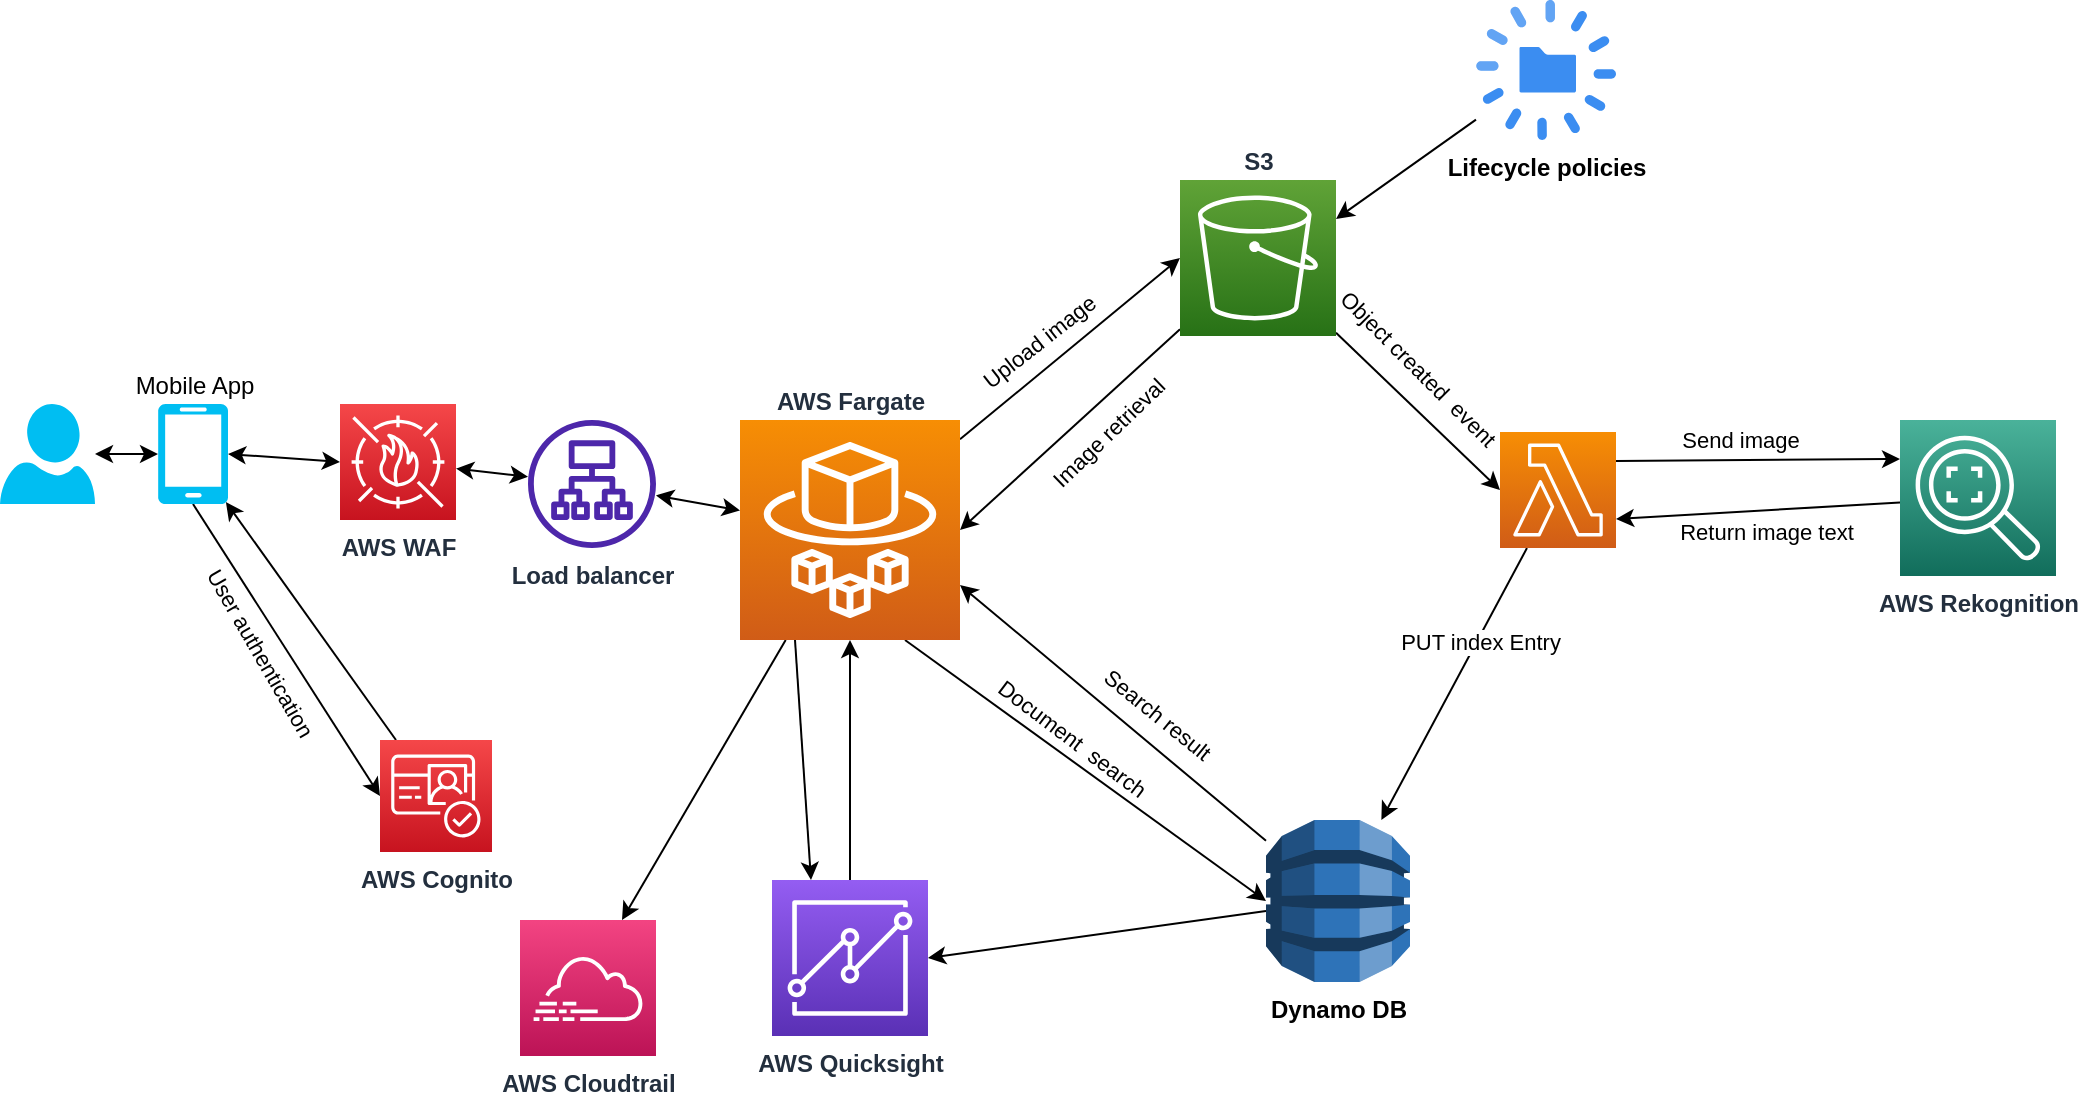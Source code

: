 <mxfile version="20.8.16" type="device"><diagram name="Página-1" id="AMEBn9qfUjpDFrSINwzG"><mxGraphModel dx="1050" dy="621" grid="1" gridSize="10" guides="1" tooltips="1" connect="1" arrows="1" fold="1" page="1" pageScale="1" pageWidth="1200" pageHeight="1920" math="0" shadow="0"><root><mxCell id="0"/><mxCell id="1" parent="0"/><mxCell id="KMcv78EYBifdaC1gh-78-13" style="edgeStyle=none;rounded=0;orthogonalLoop=1;jettySize=auto;html=1;entryX=0;entryY=0.5;entryDx=0;entryDy=0;entryPerimeter=0;startArrow=classic;startFill=1;" edge="1" parent="1" source="KMcv78EYBifdaC1gh-78-1" target="KMcv78EYBifdaC1gh-78-2"><mxGeometry relative="1" as="geometry"/></mxCell><mxCell id="KMcv78EYBifdaC1gh-78-1" value="" style="verticalLabelPosition=bottom;html=1;verticalAlign=top;align=center;strokeColor=none;fillColor=#00BEF2;shape=mxgraph.azure.user;" vertex="1" parent="1"><mxGeometry x="20" y="462" width="47.5" height="50" as="geometry"/></mxCell><mxCell id="KMcv78EYBifdaC1gh-78-6" style="edgeStyle=none;rounded=0;orthogonalLoop=1;jettySize=auto;html=1;entryX=0;entryY=0.5;entryDx=0;entryDy=0;entryPerimeter=0;exitX=0.5;exitY=1;exitDx=0;exitDy=0;exitPerimeter=0;labelPosition=center;verticalLabelPosition=top;align=center;verticalAlign=bottom;" edge="1" parent="1" source="KMcv78EYBifdaC1gh-78-2" target="KMcv78EYBifdaC1gh-78-5"><mxGeometry relative="1" as="geometry"/></mxCell><mxCell id="KMcv78EYBifdaC1gh-78-20" value="User authentication" style="edgeLabel;html=1;align=center;verticalAlign=middle;resizable=0;points=[];rotation=60;" vertex="1" connectable="0" parent="KMcv78EYBifdaC1gh-78-6"><mxGeometry x="-0.249" y="-2" relative="1" as="geometry"><mxPoint y="18" as="offset"/></mxGeometry></mxCell><mxCell id="KMcv78EYBifdaC1gh-78-2" value="Mobile App" style="verticalLabelPosition=top;html=1;verticalAlign=bottom;align=center;strokeColor=none;fillColor=#00BEF2;shape=mxgraph.azure.mobile;pointerEvents=1;labelPosition=center;" vertex="1" parent="1"><mxGeometry x="99" y="462" width="35" height="50" as="geometry"/></mxCell><mxCell id="KMcv78EYBifdaC1gh-78-10" style="edgeStyle=none;rounded=0;orthogonalLoop=1;jettySize=auto;html=1;entryX=0.97;entryY=0.98;entryDx=0;entryDy=0;entryPerimeter=0;" edge="1" parent="1" source="KMcv78EYBifdaC1gh-78-5" target="KMcv78EYBifdaC1gh-78-2"><mxGeometry relative="1" as="geometry"><mxPoint x="390" y="553" as="targetPoint"/></mxGeometry></mxCell><mxCell id="KMcv78EYBifdaC1gh-78-43" style="edgeStyle=none;rounded=0;orthogonalLoop=1;jettySize=auto;html=1;startArrow=none;startFill=0;endArrow=classic;endFill=1;entryX=0.25;entryY=0;entryDx=0;entryDy=0;entryPerimeter=0;exitX=0.25;exitY=1;exitDx=0;exitDy=0;exitPerimeter=0;" edge="1" parent="1" source="KMcv78EYBifdaC1gh-78-11" target="KMcv78EYBifdaC1gh-78-41"><mxGeometry relative="1" as="geometry"/></mxCell><mxCell id="KMcv78EYBifdaC1gh-78-5" value="&lt;b&gt;AWS Cognito&lt;/b&gt;" style="sketch=0;points=[[0,0,0],[0.25,0,0],[0.5,0,0],[0.75,0,0],[1,0,0],[0,1,0],[0.25,1,0],[0.5,1,0],[0.75,1,0],[1,1,0],[0,0.25,0],[0,0.5,0],[0,0.75,0],[1,0.25,0],[1,0.5,0],[1,0.75,0]];outlineConnect=0;fontColor=#232F3E;gradientColor=#F54749;gradientDirection=north;fillColor=#C7131F;strokeColor=#ffffff;dashed=0;verticalLabelPosition=bottom;verticalAlign=top;align=center;html=1;fontSize=12;fontStyle=0;aspect=fixed;shape=mxgraph.aws4.resourceIcon;resIcon=mxgraph.aws4.cognito;labelPosition=center;" vertex="1" parent="1"><mxGeometry x="210" y="630" width="56" height="56" as="geometry"/></mxCell><mxCell id="KMcv78EYBifdaC1gh-78-15" style="edgeStyle=none;rounded=0;orthogonalLoop=1;jettySize=auto;html=1;entryX=0;entryY=0.5;entryDx=0;entryDy=0;entryPerimeter=0;" edge="1" parent="1" source="KMcv78EYBifdaC1gh-78-11" target="KMcv78EYBifdaC1gh-78-12"><mxGeometry relative="1" as="geometry"/></mxCell><mxCell id="KMcv78EYBifdaC1gh-78-16" value="Upload image" style="edgeLabel;html=1;align=center;verticalAlign=middle;resizable=0;points=[];rotation=322;" vertex="1" connectable="0" parent="KMcv78EYBifdaC1gh-78-15"><mxGeometry x="0.481" y="4" relative="1" as="geometry"><mxPoint x="-40" y="21" as="offset"/></mxGeometry></mxCell><mxCell id="KMcv78EYBifdaC1gh-78-24" style="edgeStyle=none;rounded=0;orthogonalLoop=1;jettySize=auto;html=1;exitX=0.75;exitY=1;exitDx=0;exitDy=0;exitPerimeter=0;entryX=0;entryY=0.5;entryDx=0;entryDy=0;entryPerimeter=0;" edge="1" parent="1" source="KMcv78EYBifdaC1gh-78-11" target="KMcv78EYBifdaC1gh-78-21"><mxGeometry relative="1" as="geometry"/></mxCell><mxCell id="KMcv78EYBifdaC1gh-78-25" value="Document&amp;nbsp; search" style="edgeLabel;html=1;align=center;verticalAlign=middle;resizable=0;points=[];rotation=37;" vertex="1" connectable="0" parent="KMcv78EYBifdaC1gh-78-24"><mxGeometry x="-0.126" y="2" relative="1" as="geometry"><mxPoint x="3" y="-7" as="offset"/></mxGeometry></mxCell><mxCell id="KMcv78EYBifdaC1gh-78-40" style="edgeStyle=none;rounded=0;orthogonalLoop=1;jettySize=auto;html=1;entryX=1;entryY=0.5;entryDx=0;entryDy=0;entryPerimeter=0;startArrow=classic;startFill=1;exitX=0;exitY=0.5;exitDx=0;exitDy=0;exitPerimeter=0;" edge="1" parent="1" source="KMcv78EYBifdaC1gh-78-51" target="KMcv78EYBifdaC1gh-78-2"><mxGeometry relative="1" as="geometry"/></mxCell><mxCell id="KMcv78EYBifdaC1gh-78-48" style="edgeStyle=none;rounded=0;orthogonalLoop=1;jettySize=auto;html=1;entryX=0.75;entryY=0;entryDx=0;entryDy=0;entryPerimeter=0;startArrow=none;startFill=0;endArrow=classic;endFill=1;" edge="1" parent="1" source="KMcv78EYBifdaC1gh-78-11" target="KMcv78EYBifdaC1gh-78-47"><mxGeometry relative="1" as="geometry"/></mxCell><mxCell id="KMcv78EYBifdaC1gh-78-11" value="&lt;b&gt;AWS Fargate&lt;/b&gt;" style="sketch=0;points=[[0,0,0],[0.25,0,0],[0.5,0,0],[0.75,0,0],[1,0,0],[0,1,0],[0.25,1,0],[0.5,1,0],[0.75,1,0],[1,1,0],[0,0.25,0],[0,0.5,0],[0,0.75,0],[1,0.25,0],[1,0.5,0],[1,0.75,0]];outlineConnect=0;fontColor=#232F3E;gradientColor=#F78E04;gradientDirection=north;fillColor=#D05C17;strokeColor=#ffffff;dashed=0;verticalLabelPosition=top;verticalAlign=bottom;align=center;html=1;fontSize=12;fontStyle=0;aspect=fixed;shape=mxgraph.aws4.resourceIcon;resIcon=mxgraph.aws4.fargate;labelPosition=center;" vertex="1" parent="1"><mxGeometry x="390" y="470" width="110" height="110" as="geometry"/></mxCell><mxCell id="KMcv78EYBifdaC1gh-78-18" style="edgeStyle=none;rounded=0;orthogonalLoop=1;jettySize=auto;html=1;entryX=0;entryY=0.5;entryDx=0;entryDy=0;entryPerimeter=0;" edge="1" parent="1" source="KMcv78EYBifdaC1gh-78-12" target="KMcv78EYBifdaC1gh-78-17"><mxGeometry relative="1" as="geometry"/></mxCell><mxCell id="KMcv78EYBifdaC1gh-78-19" value="Object created&amp;nbsp; event" style="edgeLabel;html=1;align=center;verticalAlign=middle;resizable=0;points=[];rotation=45;" vertex="1" connectable="0" parent="KMcv78EYBifdaC1gh-78-18"><mxGeometry x="-0.31" y="1" relative="1" as="geometry"><mxPoint x="12" y="-9" as="offset"/></mxGeometry></mxCell><mxCell id="KMcv78EYBifdaC1gh-78-30" style="edgeStyle=none;rounded=0;orthogonalLoop=1;jettySize=auto;html=1;entryX=1;entryY=0.5;entryDx=0;entryDy=0;entryPerimeter=0;" edge="1" parent="1" source="KMcv78EYBifdaC1gh-78-12" target="KMcv78EYBifdaC1gh-78-11"><mxGeometry relative="1" as="geometry"><Array as="points"/></mxGeometry></mxCell><mxCell id="KMcv78EYBifdaC1gh-78-31" value="Image retrieval" style="edgeLabel;html=1;align=center;verticalAlign=middle;resizable=0;points=[];rotation=316;" vertex="1" connectable="0" parent="KMcv78EYBifdaC1gh-78-30"><mxGeometry x="0.146" y="2" relative="1" as="geometry"><mxPoint x="25" y="-7" as="offset"/></mxGeometry></mxCell><mxCell id="KMcv78EYBifdaC1gh-78-12" value="&lt;b&gt;S3&lt;/b&gt;" style="sketch=0;points=[[0,0,0],[0.25,0,0],[0.5,0,0],[0.75,0,0],[1,0,0],[0,1,0],[0.25,1,0],[0.5,1,0],[0.75,1,0],[1,1,0],[0,0.25,0],[0,0.5,0],[0,0.75,0],[1,0.25,0],[1,0.5,0],[1,0.75,0]];outlineConnect=0;fontColor=#232F3E;gradientColor=#60A337;gradientDirection=north;fillColor=#277116;strokeColor=#ffffff;dashed=0;verticalLabelPosition=top;verticalAlign=bottom;align=center;html=1;fontSize=12;fontStyle=0;aspect=fixed;shape=mxgraph.aws4.resourceIcon;resIcon=mxgraph.aws4.s3;labelPosition=center;" vertex="1" parent="1"><mxGeometry x="610" y="350" width="78" height="78" as="geometry"/></mxCell><mxCell id="KMcv78EYBifdaC1gh-78-22" style="edgeStyle=none;rounded=0;orthogonalLoop=1;jettySize=auto;html=1;" edge="1" parent="1" source="KMcv78EYBifdaC1gh-78-17" target="KMcv78EYBifdaC1gh-78-21"><mxGeometry relative="1" as="geometry"/></mxCell><mxCell id="KMcv78EYBifdaC1gh-78-23" value="PUT index Entry" style="edgeLabel;html=1;align=center;verticalAlign=middle;resizable=0;points=[];" vertex="1" connectable="0" parent="KMcv78EYBifdaC1gh-78-22"><mxGeometry x="-0.313" y="1" relative="1" as="geometry"><mxPoint as="offset"/></mxGeometry></mxCell><mxCell id="KMcv78EYBifdaC1gh-78-33" style="edgeStyle=none;rounded=0;orthogonalLoop=1;jettySize=auto;html=1;entryX=0;entryY=0.25;entryDx=0;entryDy=0;entryPerimeter=0;exitX=1;exitY=0.25;exitDx=0;exitDy=0;exitPerimeter=0;" edge="1" parent="1" source="KMcv78EYBifdaC1gh-78-17" target="KMcv78EYBifdaC1gh-78-32"><mxGeometry relative="1" as="geometry"><mxPoint x="750" y="470" as="sourcePoint"/></mxGeometry></mxCell><mxCell id="KMcv78EYBifdaC1gh-78-36" value="Send image" style="edgeLabel;html=1;align=center;verticalAlign=middle;resizable=0;points=[];rotation=0;" vertex="1" connectable="0" parent="KMcv78EYBifdaC1gh-78-33"><mxGeometry x="-0.217" y="1" relative="1" as="geometry"><mxPoint x="6" y="-9" as="offset"/></mxGeometry></mxCell><mxCell id="KMcv78EYBifdaC1gh-78-17" value="" style="sketch=0;points=[[0,0,0],[0.25,0,0],[0.5,0,0],[0.75,0,0],[1,0,0],[0,1,0],[0.25,1,0],[0.5,1,0],[0.75,1,0],[1,1,0],[0,0.25,0],[0,0.5,0],[0,0.75,0],[1,0.25,0],[1,0.5,0],[1,0.75,0]];outlineConnect=0;fontColor=#232F3E;gradientColor=#F78E04;gradientDirection=north;fillColor=#D05C17;strokeColor=#ffffff;dashed=0;verticalLabelPosition=bottom;verticalAlign=top;align=center;html=1;fontSize=12;fontStyle=0;aspect=fixed;shape=mxgraph.aws4.resourceIcon;resIcon=mxgraph.aws4.lambda;" vertex="1" parent="1"><mxGeometry x="770" y="476" width="58" height="58" as="geometry"/></mxCell><mxCell id="KMcv78EYBifdaC1gh-78-26" style="edgeStyle=none;rounded=0;orthogonalLoop=1;jettySize=auto;html=1;entryX=1;entryY=0.75;entryDx=0;entryDy=0;entryPerimeter=0;" edge="1" parent="1" source="KMcv78EYBifdaC1gh-78-21" target="KMcv78EYBifdaC1gh-78-11"><mxGeometry relative="1" as="geometry"/></mxCell><mxCell id="KMcv78EYBifdaC1gh-78-27" value="Search result" style="edgeLabel;html=1;align=center;verticalAlign=middle;resizable=0;points=[];rotation=39;" vertex="1" connectable="0" parent="KMcv78EYBifdaC1gh-78-26"><mxGeometry x="-0.138" y="-4" relative="1" as="geometry"><mxPoint x="9" y="-6" as="offset"/></mxGeometry></mxCell><mxCell id="KMcv78EYBifdaC1gh-78-42" style="edgeStyle=none;rounded=0;orthogonalLoop=1;jettySize=auto;html=1;entryX=1;entryY=0.5;entryDx=0;entryDy=0;entryPerimeter=0;startArrow=none;startFill=0;" edge="1" parent="1" source="KMcv78EYBifdaC1gh-78-21" target="KMcv78EYBifdaC1gh-78-41"><mxGeometry relative="1" as="geometry"/></mxCell><mxCell id="KMcv78EYBifdaC1gh-78-21" value="&lt;b&gt;Dynamo DB&lt;/b&gt;" style="outlineConnect=0;dashed=0;verticalLabelPosition=bottom;verticalAlign=top;align=center;html=1;shape=mxgraph.aws3.dynamo_db;fillColor=#2E73B8;gradientColor=none;" vertex="1" parent="1"><mxGeometry x="653" y="670" width="72" height="81" as="geometry"/></mxCell><mxCell id="KMcv78EYBifdaC1gh-78-37" style="edgeStyle=none;rounded=0;orthogonalLoop=1;jettySize=auto;html=1;entryX=1;entryY=0.75;entryDx=0;entryDy=0;entryPerimeter=0;" edge="1" parent="1" source="KMcv78EYBifdaC1gh-78-32" target="KMcv78EYBifdaC1gh-78-17"><mxGeometry relative="1" as="geometry"/></mxCell><mxCell id="KMcv78EYBifdaC1gh-78-38" value="Return image text" style="edgeLabel;html=1;align=center;verticalAlign=middle;resizable=0;points=[];" vertex="1" connectable="0" parent="KMcv78EYBifdaC1gh-78-37"><mxGeometry x="0.243" relative="1" as="geometry"><mxPoint x="21" y="9" as="offset"/></mxGeometry></mxCell><mxCell id="KMcv78EYBifdaC1gh-78-32" value="&lt;b&gt;AWS Rekognition&lt;/b&gt;" style="sketch=0;points=[[0,0,0],[0.25,0,0],[0.5,0,0],[0.75,0,0],[1,0,0],[0,1,0],[0.25,1,0],[0.5,1,0],[0.75,1,0],[1,1,0],[0,0.25,0],[0,0.5,0],[0,0.75,0],[1,0.25,0],[1,0.5,0],[1,0.75,0]];outlineConnect=0;fontColor=#232F3E;gradientColor=#4AB29A;gradientDirection=north;fillColor=#116D5B;strokeColor=#ffffff;dashed=0;verticalLabelPosition=bottom;verticalAlign=top;align=center;html=1;fontSize=12;fontStyle=0;aspect=fixed;shape=mxgraph.aws4.resourceIcon;resIcon=mxgraph.aws4.rekognition_2;" vertex="1" parent="1"><mxGeometry x="970" y="470" width="78" height="78" as="geometry"/></mxCell><mxCell id="KMcv78EYBifdaC1gh-78-44" style="edgeStyle=none;rounded=0;orthogonalLoop=1;jettySize=auto;html=1;entryX=0.5;entryY=1;entryDx=0;entryDy=0;entryPerimeter=0;startArrow=none;startFill=0;endArrow=classic;endFill=1;exitX=0.5;exitY=0;exitDx=0;exitDy=0;exitPerimeter=0;" edge="1" parent="1" source="KMcv78EYBifdaC1gh-78-41" target="KMcv78EYBifdaC1gh-78-11"><mxGeometry relative="1" as="geometry"/></mxCell><mxCell id="KMcv78EYBifdaC1gh-78-41" value="&lt;b&gt;AWS Quicksight&lt;/b&gt;" style="sketch=0;points=[[0,0,0],[0.25,0,0],[0.5,0,0],[0.75,0,0],[1,0,0],[0,1,0],[0.25,1,0],[0.5,1,0],[0.75,1,0],[1,1,0],[0,0.25,0],[0,0.5,0],[0,0.75,0],[1,0.25,0],[1,0.5,0],[1,0.75,0]];outlineConnect=0;fontColor=#232F3E;gradientColor=#945DF2;gradientDirection=north;fillColor=#5A30B5;strokeColor=#ffffff;dashed=0;verticalLabelPosition=bottom;verticalAlign=top;align=center;html=1;fontSize=12;fontStyle=0;aspect=fixed;shape=mxgraph.aws4.resourceIcon;resIcon=mxgraph.aws4.quicksight;labelPosition=center;" vertex="1" parent="1"><mxGeometry x="406" y="700" width="78" height="78" as="geometry"/></mxCell><mxCell id="KMcv78EYBifdaC1gh-78-46" value="" style="edgeStyle=none;rounded=0;orthogonalLoop=1;jettySize=auto;html=1;startArrow=classic;startFill=1;endArrow=classic;endFill=1;" edge="1" parent="1" source="KMcv78EYBifdaC1gh-78-45" target="KMcv78EYBifdaC1gh-78-11"><mxGeometry relative="1" as="geometry"/></mxCell><mxCell id="KMcv78EYBifdaC1gh-78-45" value="&lt;b&gt;Load balancer&lt;/b&gt;" style="sketch=0;outlineConnect=0;fontColor=#232F3E;gradientColor=none;fillColor=#4D27AA;strokeColor=none;dashed=0;verticalLabelPosition=bottom;verticalAlign=top;align=center;html=1;fontSize=12;fontStyle=0;aspect=fixed;pointerEvents=1;shape=mxgraph.aws4.application_load_balancer;" vertex="1" parent="1"><mxGeometry x="284" y="470" width="64" height="64" as="geometry"/></mxCell><mxCell id="KMcv78EYBifdaC1gh-78-47" value="&lt;b&gt;AWS Cloudtrail&lt;/b&gt;" style="sketch=0;points=[[0,0,0],[0.25,0,0],[0.5,0,0],[0.75,0,0],[1,0,0],[0,1,0],[0.25,1,0],[0.5,1,0],[0.75,1,0],[1,1,0],[0,0.25,0],[0,0.5,0],[0,0.75,0],[1,0.25,0],[1,0.5,0],[1,0.75,0]];points=[[0,0,0],[0.25,0,0],[0.5,0,0],[0.75,0,0],[1,0,0],[0,1,0],[0.25,1,0],[0.5,1,0],[0.75,1,0],[1,1,0],[0,0.25,0],[0,0.5,0],[0,0.75,0],[1,0.25,0],[1,0.5,0],[1,0.75,0]];outlineConnect=0;fontColor=#232F3E;gradientColor=#F34482;gradientDirection=north;fillColor=#BC1356;strokeColor=#ffffff;dashed=0;verticalLabelPosition=bottom;verticalAlign=top;align=center;html=1;fontSize=12;fontStyle=0;aspect=fixed;shape=mxgraph.aws4.resourceIcon;resIcon=mxgraph.aws4.cloudtrail;" vertex="1" parent="1"><mxGeometry x="280" y="720" width="68" height="68" as="geometry"/></mxCell><mxCell id="KMcv78EYBifdaC1gh-78-50" style="edgeStyle=none;rounded=0;orthogonalLoop=1;jettySize=auto;html=1;entryX=1;entryY=0.25;entryDx=0;entryDy=0;entryPerimeter=0;startArrow=none;startFill=0;endArrow=classic;endFill=1;" edge="1" parent="1" source="KMcv78EYBifdaC1gh-78-49" target="KMcv78EYBifdaC1gh-78-12"><mxGeometry relative="1" as="geometry"/></mxCell><mxCell id="KMcv78EYBifdaC1gh-78-49" value="&lt;b&gt;Lifecycle policies&lt;/b&gt;" style="sketch=0;html=1;aspect=fixed;strokeColor=none;shadow=0;align=center;verticalAlign=top;fillColor=#3B8DF1;shape=mxgraph.gcp2.lifecycle;labelPosition=center;verticalLabelPosition=bottom;" vertex="1" parent="1"><mxGeometry x="758" y="260" width="70" height="70" as="geometry"/></mxCell><mxCell id="KMcv78EYBifdaC1gh-78-52" style="edgeStyle=none;rounded=0;orthogonalLoop=1;jettySize=auto;html=1;startArrow=classic;startFill=1;endArrow=classic;endFill=1;" edge="1" parent="1" source="KMcv78EYBifdaC1gh-78-51" target="KMcv78EYBifdaC1gh-78-45"><mxGeometry relative="1" as="geometry"/></mxCell><mxCell id="KMcv78EYBifdaC1gh-78-51" value="&lt;b&gt;AWS WAF&lt;/b&gt;" style="sketch=0;points=[[0,0,0],[0.25,0,0],[0.5,0,0],[0.75,0,0],[1,0,0],[0,1,0],[0.25,1,0],[0.5,1,0],[0.75,1,0],[1,1,0],[0,0.25,0],[0,0.5,0],[0,0.75,0],[1,0.25,0],[1,0.5,0],[1,0.75,0]];outlineConnect=0;fontColor=#232F3E;gradientColor=#F54749;gradientDirection=north;fillColor=#C7131F;strokeColor=#ffffff;dashed=0;verticalLabelPosition=bottom;verticalAlign=top;align=center;html=1;fontSize=12;fontStyle=0;aspect=fixed;shape=mxgraph.aws4.resourceIcon;resIcon=mxgraph.aws4.waf;" vertex="1" parent="1"><mxGeometry x="190" y="462" width="58" height="58" as="geometry"/></mxCell></root></mxGraphModel></diagram></mxfile>